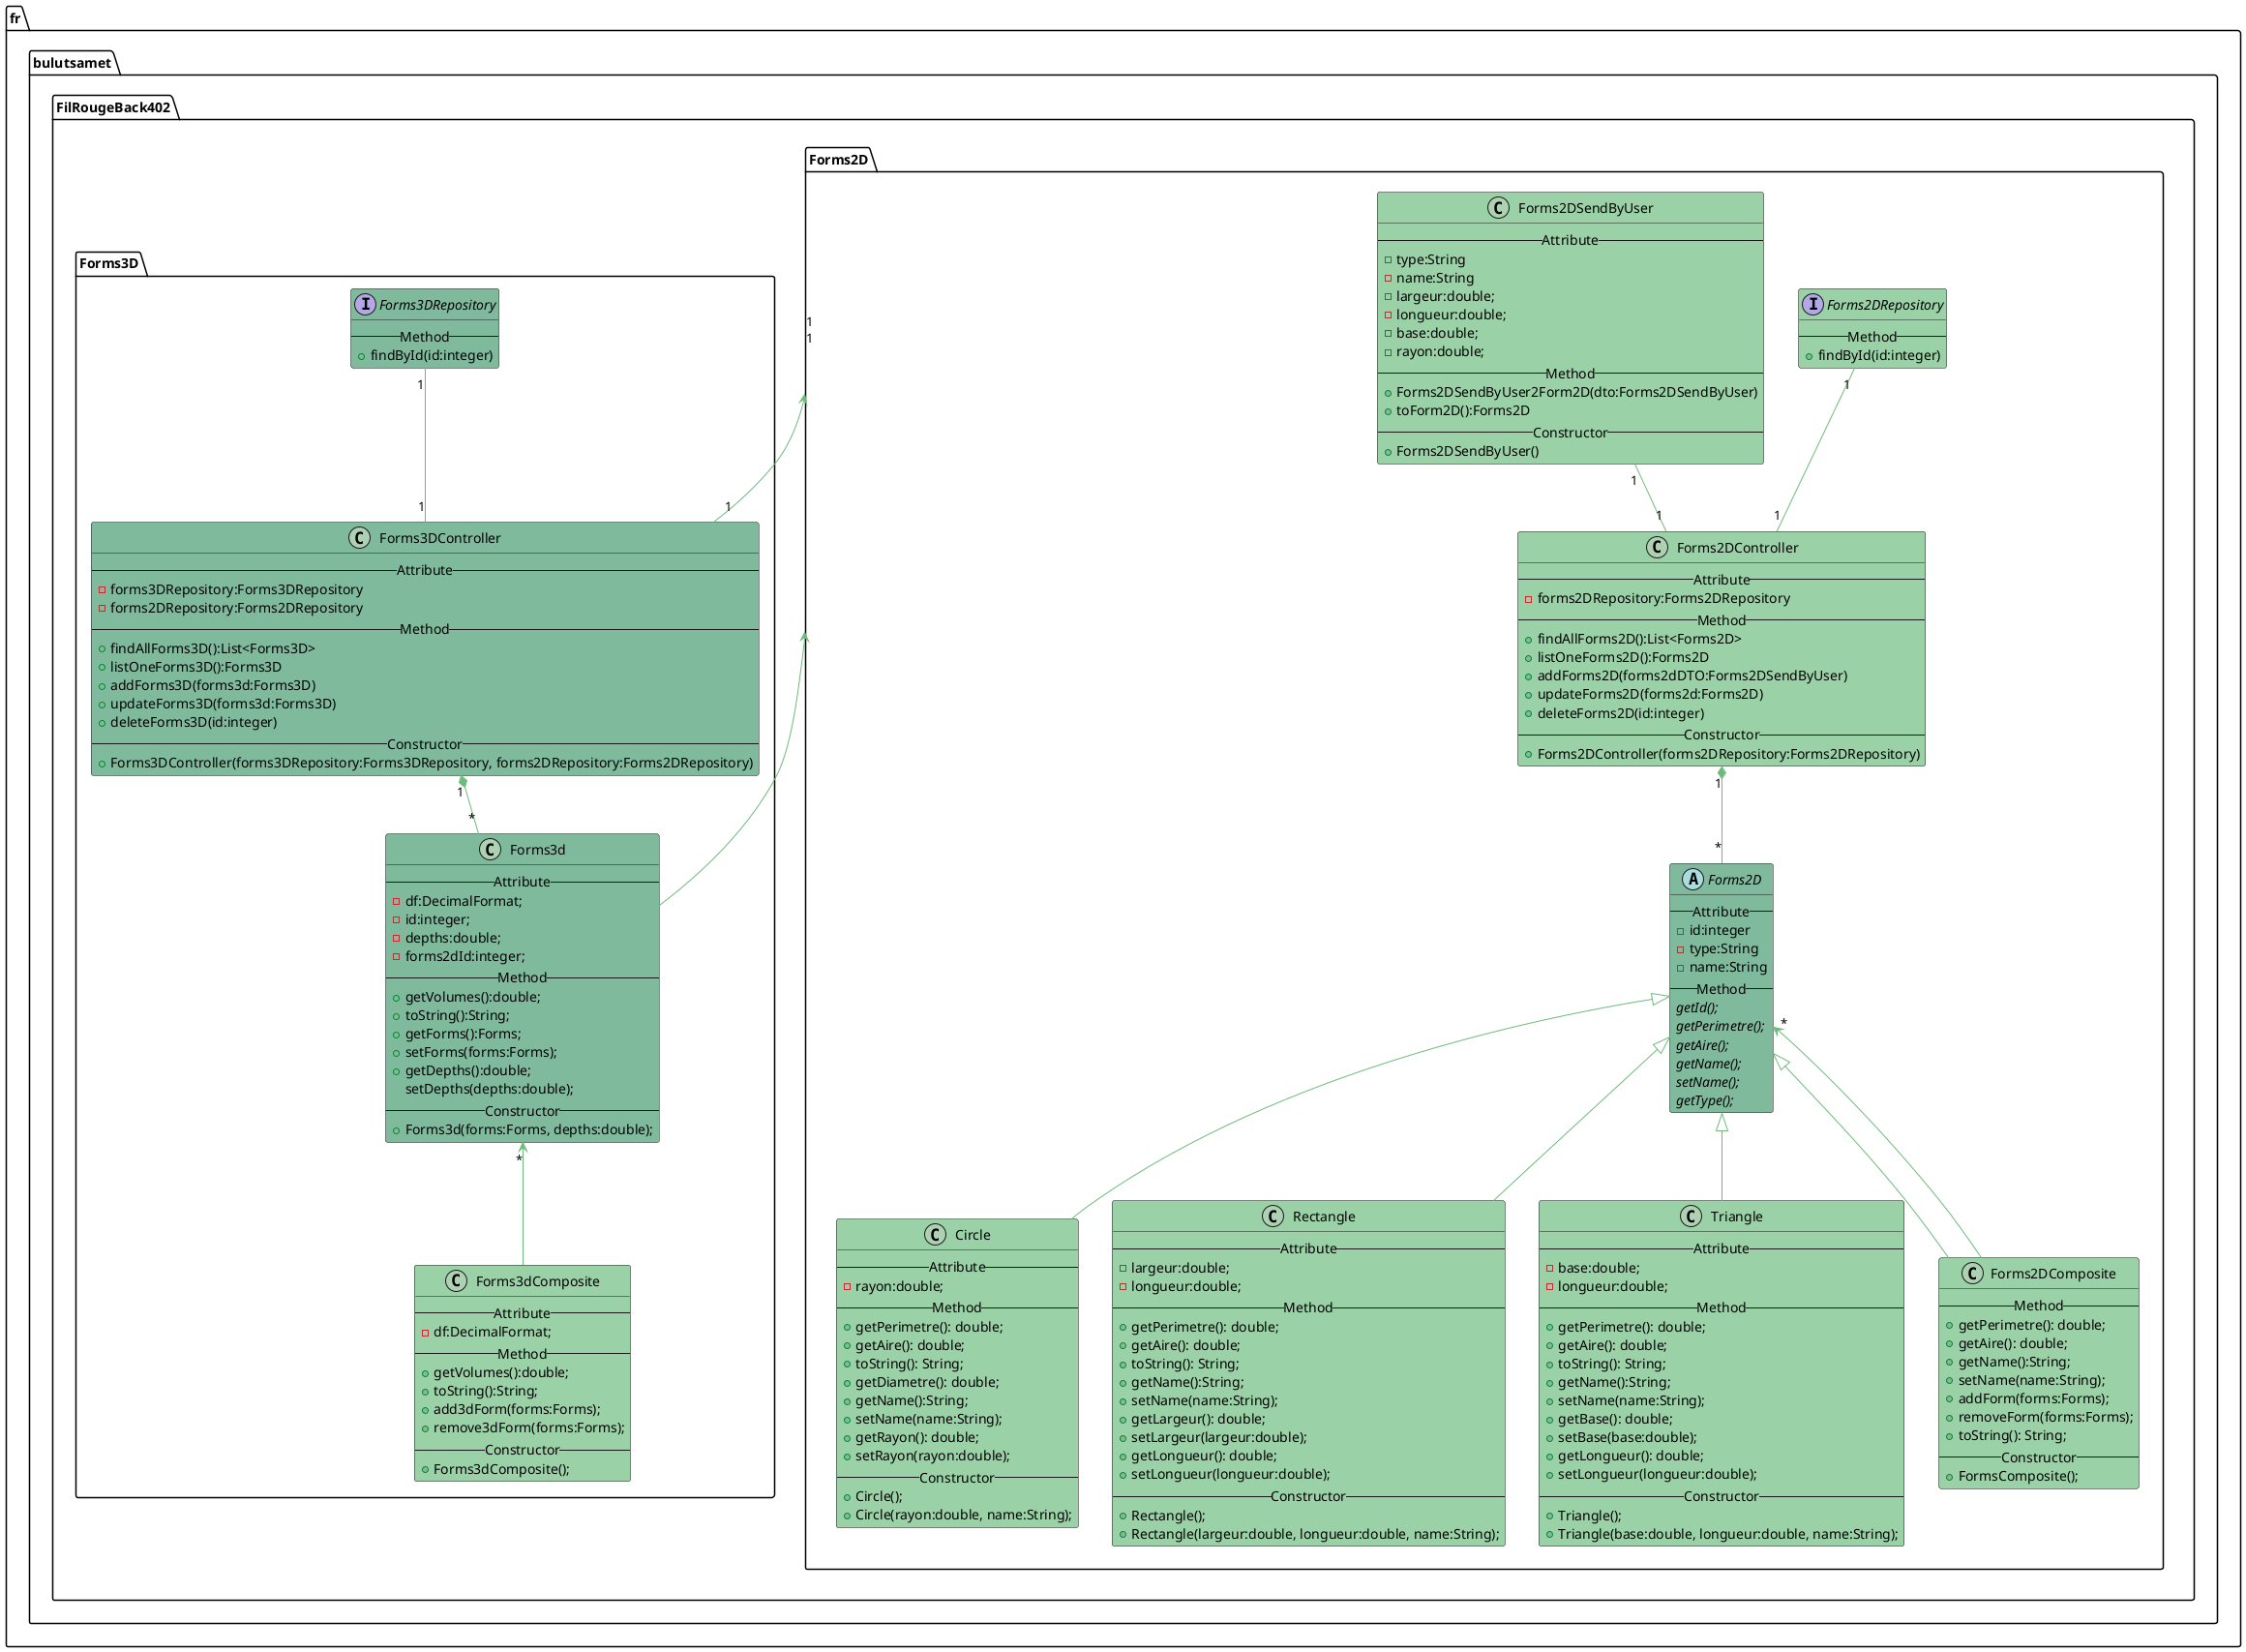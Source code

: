 @startuml

package "fr.bulutsamet.FilRougeBack402" {
    package "Forms2D" {
        abstract class Forms2D #80BA9D {
            --Attribute--
            -id:integer
            -type:String
            -name:String
            --Method--
            {abstract} getId();
            {abstract} getPerimetre();
            {abstract} getAire();
            {abstract} getName();
            {abstract} setName();
            {abstract} getType();
        }

        class Circle #9BD1A7 {
            --Attribute--
            -rayon:double;
            --Method--
            +getPerimetre(): double;
            +getAire(): double;
            +toString(): String;
            +getDiametre(): double;
            +getName():String;
            +setName(name:String);
            +getRayon(): double;
            +setRayon(rayon:double);
            --Constructor--
            +Circle();
            +Circle(rayon:double, name:String);
        }

        class Rectangle #9BD1A7 {
            --Attribute--
            -largeur:double;
            -longueur:double;
            --Method--
            +getPerimetre(): double;
            +getAire(): double;
            +toString(): String;
            +getName():String;
            +setName(name:String);
            +getLargeur(): double;
            +setLargeur(largeur:double);
            +getLongueur(): double;
            +setLongueur(longueur:double);
            --Constructor--
            +Rectangle();
            +Rectangle(largeur:double, longueur:double, name:String);
        }

        class Triangle #9BD1A7 {
            --Attribute--
            -base:double;
            -longueur:double;
            --Method--
            +getPerimetre(): double;
            +getAire(): double;
            +toString(): String;
            +getName():String;
            +setName(name:String);
            +getBase(): double;
            +setBase(base:double);
            +getLongueur(): double;
            +setLongueur(longueur:double);
            --Constructor--
            +Triangle();
            +Triangle(base:double, longueur:double, name:String);
        }

        class Forms2DComposite #9BD1A7 {
            --Method--
            +getPerimetre(): double;
            +getAire(): double;
            +getName():String;
            +setName(name:String);
            +addForm(forms:Forms);
            +removeForm(forms:Forms);
            +toString(): String;
            --Constructor--
            +FormsComposite();
        }

        class Forms2DController #9BD1A7 {
            --Attribute--
            -forms2DRepository:Forms2DRepository
            --Method--
            +findAllForms2D():List<Forms2D>
            +listOneForms2D():Forms2D
            +addForms2D(forms2dDTO:Forms2DSendByUser)
            +updateForms2D(forms2d:Forms2D)
            +deleteForms2D(id:integer)
            --Constructor--
            +Forms2DController(forms2DRepository:Forms2DRepository)
        }

        interface Forms2DRepository #9BD1A7 {
            --Method--
            +findById(id:integer)
        }

        class Forms2DSendByUser #9BD1A7 {
            --Attribute--
            -type:String
            -name:String
            -largeur:double;
            -longueur:double;
            -base:double;
            -rayon:double;
            --Method--
            +Forms2DSendByUser2Form2D(dto:Forms2DSendByUser)
            +toForm2D():Forms2D
            --Constructor--
            +Forms2DSendByUser()
        }

            Forms2D <|-- Circle #6CBB7A
            Forms2D <|-- Rectangle #6CBB7A
            Forms2D <|-- Triangle #6CBB7A
            Forms2D <|-- Forms2DComposite #6CBB7A
            Forms2D "*" <-- Forms2DComposite #6CBB7A
            Forms2DController "1" *-- "*" Forms2D #6CBB7A
            Forms2DRepository "1" -- "1" Forms2DController #6CBB7A
            Forms2DSendByUser "1" -- "1" Forms2DController #6CBB7A
    }

    package "Forms3D" {
        class Forms3d #80BA9D {
            --Attribute--
            -df:DecimalFormat;
            -id:integer;
            -depths:double;
            -forms2dId:integer;
            --Method--
            +getVolumes():double;
            +toString():String;
            +getForms():Forms;
            +setForms(forms:Forms);
            +getDepths():double;
            setDepths(depths:double);
            --Constructor--
            +Forms3d(forms:Forms, depths:double);
        }

        class Forms3dComposite #9BD1A7 {
            --Attribute--
            -df:DecimalFormat;
            --Method--
            +getVolumes():double;
            +toString():String;
            +add3dForm(forms:Forms);
            +remove3dForm(forms:Forms);
            --Constructor--
            +Forms3dComposite();
        }

        class Forms3DController #80BA9D {
            --Attribute--
            -forms3DRepository:Forms3DRepository
            -forms2DRepository:Forms2DRepository
            --Method--
            +findAllForms3D():List<Forms3D>
            +listOneForms3D():Forms3D
            +addForms3D(forms3d:Forms3D)
            +updateForms3D(forms3d:Forms3D)
            +deleteForms3D(id:integer)
            --Constructor--
            +Forms3DController(forms3DRepository:Forms3DRepository, forms2DRepository:Forms2DRepository)
        }

        interface Forms3DRepository #80BA9D {
            --Method--
            +findById(id:integer)
        }
        Forms3d "*" <-- Forms3dComposite #6CBB7A
        Forms3DController "1" *-- "*" Forms3d #6CBB7A
        Forms3DRepository "1" -- "1" Forms3DController #6CBB7A
    }
    Forms2D "1" <-- Forms3d #6CBB7A
    Forms2D "1" <-- "1" Forms3DController #6CBB7A
}


@enduml
